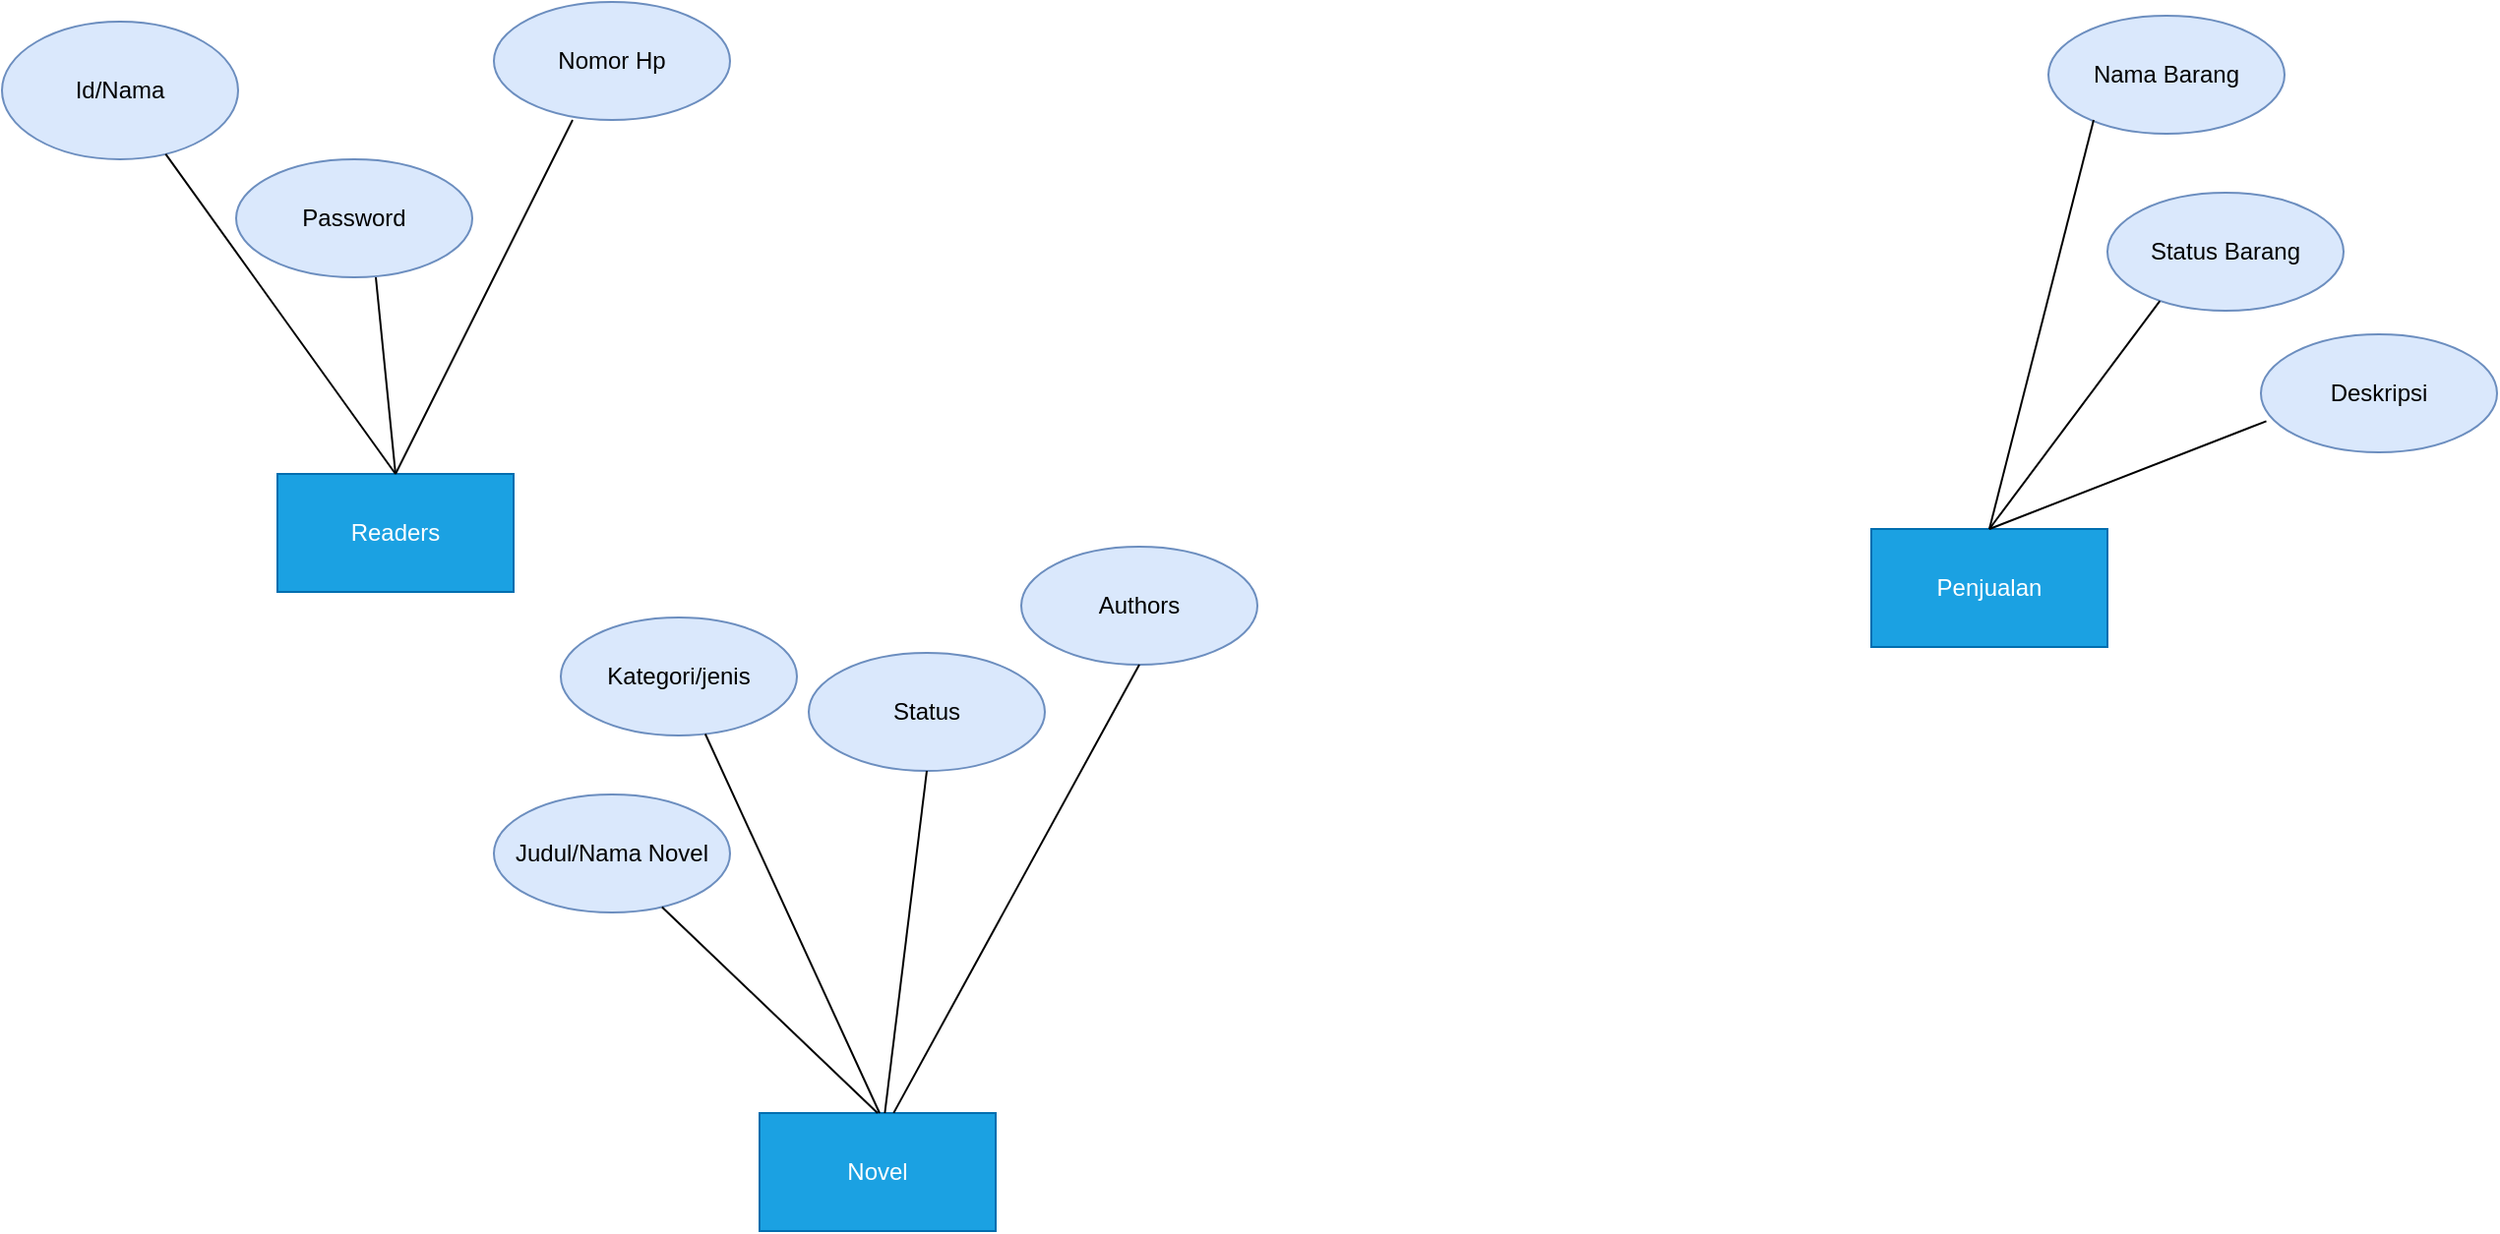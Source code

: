 <mxfile version="16.6.5" type="github" pages="2">
  <diagram id="qVjYyWYhfrcHmNFPCJPf" name="Page-1">
    <mxGraphModel dx="1447" dy="748" grid="1" gridSize="9" guides="1" tooltips="1" connect="1" arrows="1" fold="1" page="1" pageScale="1" pageWidth="850" pageHeight="1100" math="0" shadow="0">
      <root>
        <mxCell id="0" />
        <mxCell id="1" parent="0" />
        <mxCell id="qeNtTEig7JRPsyWcmKzE-1" value="Readers" style="rounded=0;whiteSpace=wrap;html=1;fillColor=#1ba1e2;strokeColor=#006EAF;fontColor=#ffffff;" vertex="1" parent="1">
          <mxGeometry x="180" y="260" width="120" height="60" as="geometry" />
        </mxCell>
        <mxCell id="qeNtTEig7JRPsyWcmKzE-2" value="Id/Nama" style="ellipse;whiteSpace=wrap;html=1;fillColor=#dae8fc;strokeColor=#6c8ebf;" vertex="1" parent="1">
          <mxGeometry x="40" y="30" width="120" height="70" as="geometry" />
        </mxCell>
        <mxCell id="qeNtTEig7JRPsyWcmKzE-4" value="" style="endArrow=none;html=1;rounded=0;exitX=0.5;exitY=0;exitDx=0;exitDy=0;" edge="1" parent="1" source="qeNtTEig7JRPsyWcmKzE-1" target="qeNtTEig7JRPsyWcmKzE-2">
          <mxGeometry width="50" height="50" relative="1" as="geometry">
            <mxPoint x="240" y="180" as="sourcePoint" />
            <mxPoint x="290" y="130" as="targetPoint" />
          </mxGeometry>
        </mxCell>
        <mxCell id="qeNtTEig7JRPsyWcmKzE-5" value="" style="endArrow=none;html=1;rounded=0;" edge="1" parent="1">
          <mxGeometry width="50" height="50" relative="1" as="geometry">
            <mxPoint x="240" y="260" as="sourcePoint" />
            <mxPoint x="230" y="160" as="targetPoint" />
          </mxGeometry>
        </mxCell>
        <mxCell id="qeNtTEig7JRPsyWcmKzE-6" value="Nomor Hp" style="ellipse;whiteSpace=wrap;html=1;fillColor=#dae8fc;strokeColor=#6c8ebf;" vertex="1" parent="1">
          <mxGeometry x="290" y="20" width="120" height="60" as="geometry" />
        </mxCell>
        <mxCell id="qeNtTEig7JRPsyWcmKzE-7" value="Password" style="ellipse;whiteSpace=wrap;html=1;fillColor=#dae8fc;strokeColor=#6c8ebf;" vertex="1" parent="1">
          <mxGeometry x="159" y="100" width="120" height="60" as="geometry" />
        </mxCell>
        <mxCell id="qeNtTEig7JRPsyWcmKzE-11" value="" style="endArrow=none;html=1;rounded=0;" edge="1" parent="1">
          <mxGeometry width="50" height="50" relative="1" as="geometry">
            <mxPoint x="240" y="260" as="sourcePoint" />
            <mxPoint x="330" y="80" as="targetPoint" />
          </mxGeometry>
        </mxCell>
        <mxCell id="qeNtTEig7JRPsyWcmKzE-12" value="Novel" style="rounded=0;whiteSpace=wrap;html=1;fillColor=#1ba1e2;strokeColor=#006EAF;fontColor=#ffffff;" vertex="1" parent="1">
          <mxGeometry x="425" y="585" width="120" height="60" as="geometry" />
        </mxCell>
        <mxCell id="qeNtTEig7JRPsyWcmKzE-13" value="Judul/Nama Novel" style="ellipse;whiteSpace=wrap;html=1;fillColor=#dae8fc;strokeColor=#6c8ebf;" vertex="1" parent="1">
          <mxGeometry x="290" y="423" width="120" height="60" as="geometry" />
        </mxCell>
        <mxCell id="qeNtTEig7JRPsyWcmKzE-14" value="Kategori/jenis" style="ellipse;whiteSpace=wrap;html=1;fillColor=#dae8fc;strokeColor=#6c8ebf;" vertex="1" parent="1">
          <mxGeometry x="324" y="333" width="120" height="60" as="geometry" />
        </mxCell>
        <mxCell id="qeNtTEig7JRPsyWcmKzE-15" value="Status" style="ellipse;whiteSpace=wrap;html=1;fillColor=#dae8fc;strokeColor=#6c8ebf;" vertex="1" parent="1">
          <mxGeometry x="450" y="351" width="120" height="60" as="geometry" />
        </mxCell>
        <mxCell id="qeNtTEig7JRPsyWcmKzE-16" value="Authors" style="ellipse;whiteSpace=wrap;html=1;fillColor=#dae8fc;strokeColor=#6c8ebf;" vertex="1" parent="1">
          <mxGeometry x="558" y="297" width="120" height="60" as="geometry" />
        </mxCell>
        <mxCell id="qeNtTEig7JRPsyWcmKzE-17" value="" style="endArrow=none;html=1;rounded=0;entryX=0.712;entryY=0.954;entryDx=0;entryDy=0;entryPerimeter=0;exitX=0.5;exitY=0;exitDx=0;exitDy=0;" edge="1" parent="1" source="qeNtTEig7JRPsyWcmKzE-12" target="qeNtTEig7JRPsyWcmKzE-13">
          <mxGeometry width="50" height="50" relative="1" as="geometry">
            <mxPoint x="482" y="576" as="sourcePoint" />
            <mxPoint x="482" y="468" as="targetPoint" />
          </mxGeometry>
        </mxCell>
        <mxCell id="qeNtTEig7JRPsyWcmKzE-18" value="" style="endArrow=none;html=1;rounded=0;" edge="1" parent="1" target="qeNtTEig7JRPsyWcmKzE-14">
          <mxGeometry width="50" height="50" relative="1" as="geometry">
            <mxPoint x="486" y="585" as="sourcePoint" />
            <mxPoint x="384.44" y="489.24" as="targetPoint" />
          </mxGeometry>
        </mxCell>
        <mxCell id="qeNtTEig7JRPsyWcmKzE-19" value="" style="endArrow=none;html=1;rounded=0;entryX=0.5;entryY=1;entryDx=0;entryDy=0;" edge="1" parent="1" source="qeNtTEig7JRPsyWcmKzE-12" target="qeNtTEig7JRPsyWcmKzE-15">
          <mxGeometry width="50" height="50" relative="1" as="geometry">
            <mxPoint x="495" y="594" as="sourcePoint" />
            <mxPoint x="390.709" y="400.954" as="targetPoint" />
          </mxGeometry>
        </mxCell>
        <mxCell id="qeNtTEig7JRPsyWcmKzE-20" value="" style="endArrow=none;html=1;rounded=0;entryX=0.5;entryY=1;entryDx=0;entryDy=0;exitX=0.568;exitY=-0.001;exitDx=0;exitDy=0;exitPerimeter=0;" edge="1" parent="1" source="qeNtTEig7JRPsyWcmKzE-12" target="qeNtTEig7JRPsyWcmKzE-16">
          <mxGeometry width="50" height="50" relative="1" as="geometry">
            <mxPoint x="495" y="576" as="sourcePoint" />
            <mxPoint x="399.709" y="409.954" as="targetPoint" />
          </mxGeometry>
        </mxCell>
        <mxCell id="kjY4QqyRC14Yn_QnmXdj-1" value="Penjualan" style="rounded=0;whiteSpace=wrap;html=1;fillColor=#1ba1e2;fontColor=#ffffff;strokeColor=#006EAF;" vertex="1" parent="1">
          <mxGeometry x="990" y="288" width="120" height="60" as="geometry" />
        </mxCell>
        <mxCell id="kjY4QqyRC14Yn_QnmXdj-2" value="Nama Barang" style="ellipse;whiteSpace=wrap;html=1;fillColor=#dae8fc;strokeColor=#6c8ebf;" vertex="1" parent="1">
          <mxGeometry x="1080" y="27" width="120" height="60" as="geometry" />
        </mxCell>
        <mxCell id="kjY4QqyRC14Yn_QnmXdj-3" value="Status Barang&lt;span style=&quot;color: rgba(0 , 0 , 0 , 0) ; font-family: monospace ; font-size: 0px&quot;&gt;%3CmxGraphModel%3E%3Croot%3E%3CmxCell%20id%3D%220%22%2F%3E%3CmxCell%20id%3D%221%22%20parent%3D%220%22%2F%3E%3CmxCell%20id%3D%222%22%20value%3D%22Barang%22%20style%3D%22ellipse%3BwhiteSpace%3Dwrap%3Bhtml%3D1%3BfillColor%3D%23dae8fc%3BstrokeColor%3D%236c8ebf%3B%22%20vertex%3D%221%22%20parent%3D%221%22%3E%3CmxGeometry%20x%3D%221080%22%20y%3D%2227%22%20width%3D%22120%22%20height%3D%2260%22%20as%3D%22geometry%22%2F%3E%3C%2FmxCell%3E%3C%2Froot%3E%3C%2FmxGraphModel%3E&lt;/span&gt;" style="ellipse;whiteSpace=wrap;html=1;fillColor=#dae8fc;strokeColor=#6c8ebf;" vertex="1" parent="1">
          <mxGeometry x="1110" y="117" width="120" height="60" as="geometry" />
        </mxCell>
        <mxCell id="kjY4QqyRC14Yn_QnmXdj-4" value="Deskripsi" style="ellipse;whiteSpace=wrap;html=1;fillColor=#dae8fc;strokeColor=#6c8ebf;" vertex="1" parent="1">
          <mxGeometry x="1188" y="189" width="120" height="60" as="geometry" />
        </mxCell>
        <mxCell id="kjY4QqyRC14Yn_QnmXdj-5" value="" style="endArrow=none;html=1;rounded=0;exitX=0.5;exitY=0;exitDx=0;exitDy=0;" edge="1" parent="1" source="kjY4QqyRC14Yn_QnmXdj-1">
          <mxGeometry width="50" height="50" relative="1" as="geometry">
            <mxPoint x="1053" y="130" as="sourcePoint" />
            <mxPoint x="1103" y="80" as="targetPoint" />
          </mxGeometry>
        </mxCell>
        <mxCell id="kjY4QqyRC14Yn_QnmXdj-6" value="" style="endArrow=none;html=1;rounded=0;exitX=0.5;exitY=0;exitDx=0;exitDy=0;entryX=0.222;entryY=0.917;entryDx=0;entryDy=0;entryPerimeter=0;" edge="1" parent="1" source="kjY4QqyRC14Yn_QnmXdj-1" target="kjY4QqyRC14Yn_QnmXdj-3">
          <mxGeometry width="50" height="50" relative="1" as="geometry">
            <mxPoint x="1059" y="297" as="sourcePoint" />
            <mxPoint x="1112" y="89" as="targetPoint" />
          </mxGeometry>
        </mxCell>
        <mxCell id="kjY4QqyRC14Yn_QnmXdj-7" value="" style="endArrow=none;html=1;rounded=0;exitX=0.5;exitY=0;exitDx=0;exitDy=0;entryX=0.023;entryY=0.736;entryDx=0;entryDy=0;entryPerimeter=0;" edge="1" parent="1" source="kjY4QqyRC14Yn_QnmXdj-1" target="kjY4QqyRC14Yn_QnmXdj-4">
          <mxGeometry width="50" height="50" relative="1" as="geometry">
            <mxPoint x="1068" y="306" as="sourcePoint" />
            <mxPoint x="1121" y="98" as="targetPoint" />
          </mxGeometry>
        </mxCell>
      </root>
    </mxGraphModel>
  </diagram>
  <diagram id="nIDpKrbi_LP71oFm0c6B" name="Page-2">
    <mxGraphModel dx="868" dy="449" grid="1" gridSize="9" guides="1" tooltips="1" connect="1" arrows="1" fold="1" page="1" pageScale="1" pageWidth="850" pageHeight="1100" math="0" shadow="0">
      <root>
        <mxCell id="ak5yH-f4zvsO2PF_TNaP-0" />
        <mxCell id="ak5yH-f4zvsO2PF_TNaP-1" parent="ak5yH-f4zvsO2PF_TNaP-0" />
      </root>
    </mxGraphModel>
  </diagram>
</mxfile>

